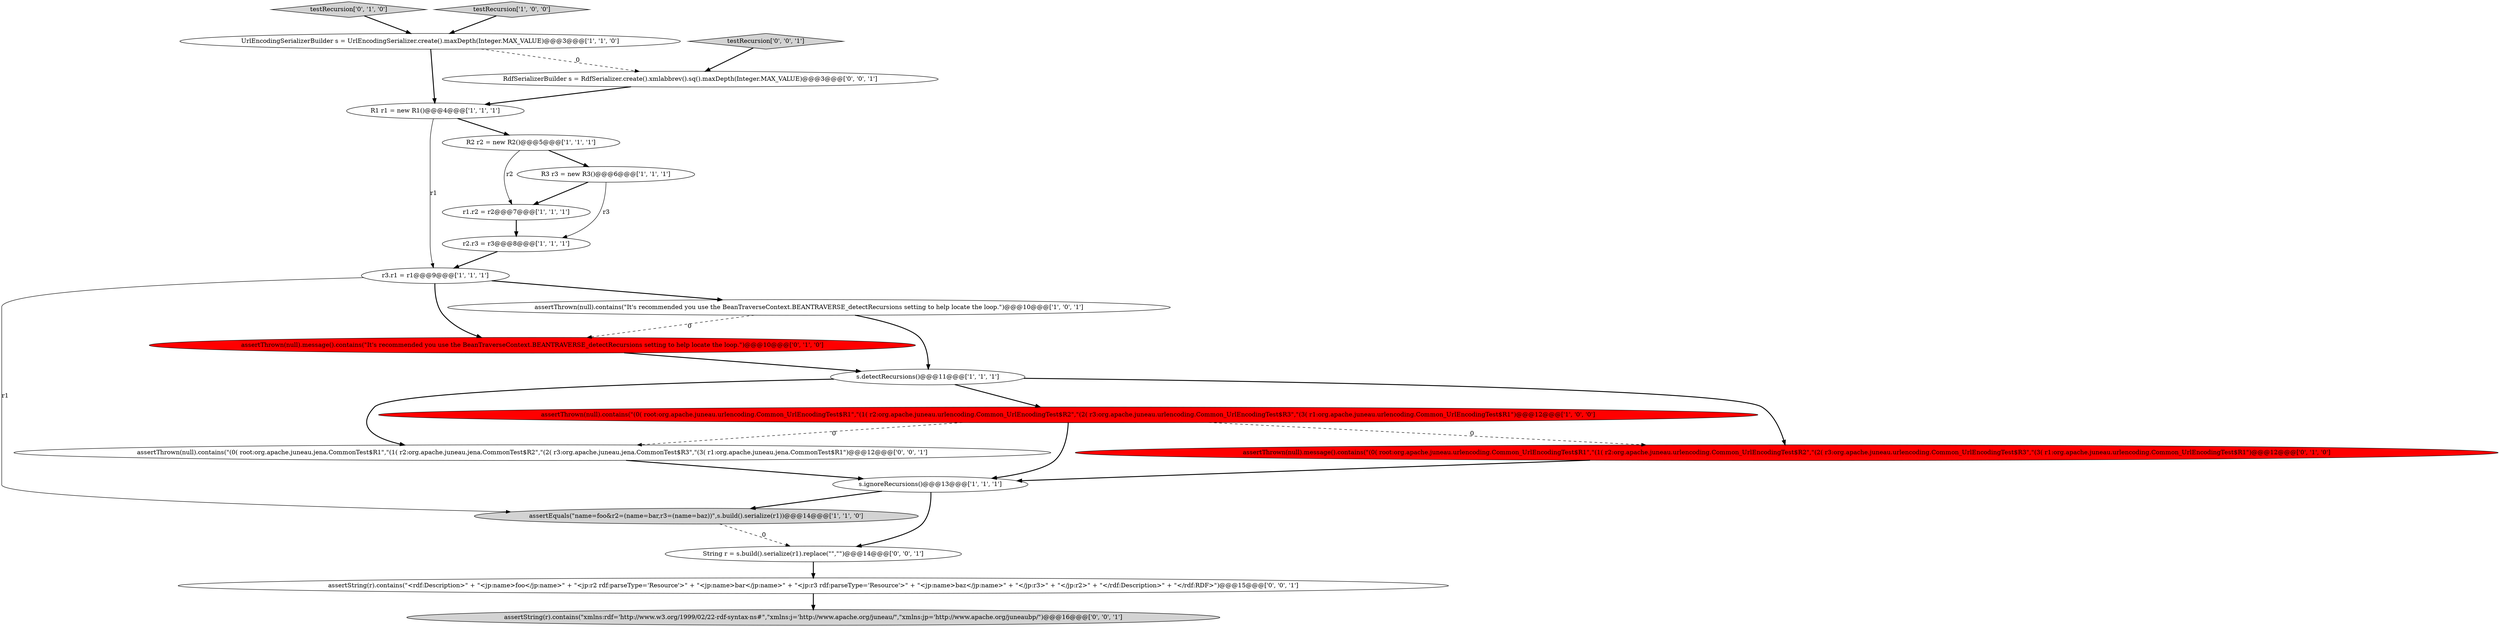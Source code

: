 digraph {
17 [style = filled, label = "RdfSerializerBuilder s = RdfSerializer.create().xmlabbrev().sq().maxDepth(Integer.MAX_VALUE)@@@3@@@['0', '0', '1']", fillcolor = white, shape = ellipse image = "AAA0AAABBB3BBB"];
11 [style = filled, label = "assertThrown(null).contains(\"(0( root:org.apache.juneau.urlencoding.Common_UrlEncodingTest$R1\",\"(1( r2:org.apache.juneau.urlencoding.Common_UrlEncodingTest$R2\",\"(2( r3:org.apache.juneau.urlencoding.Common_UrlEncodingTest$R3\",\"(3( r1:org.apache.juneau.urlencoding.Common_UrlEncodingTest$R1\")@@@12@@@['1', '0', '0']", fillcolor = red, shape = ellipse image = "AAA1AAABBB1BBB"];
14 [style = filled, label = "assertThrown(null).message().contains(\"(0( root:org.apache.juneau.urlencoding.Common_UrlEncodingTest$R1\",\"(1( r2:org.apache.juneau.urlencoding.Common_UrlEncodingTest$R2\",\"(2( r3:org.apache.juneau.urlencoding.Common_UrlEncodingTest$R3\",\"(3( r1:org.apache.juneau.urlencoding.Common_UrlEncodingTest$R1\")@@@12@@@['0', '1', '0']", fillcolor = red, shape = ellipse image = "AAA1AAABBB2BBB"];
8 [style = filled, label = "r3.r1 = r1@@@9@@@['1', '1', '1']", fillcolor = white, shape = ellipse image = "AAA0AAABBB1BBB"];
12 [style = filled, label = "s.ignoreRecursions()@@@13@@@['1', '1', '1']", fillcolor = white, shape = ellipse image = "AAA0AAABBB1BBB"];
15 [style = filled, label = "testRecursion['0', '1', '0']", fillcolor = lightgray, shape = diamond image = "AAA0AAABBB2BBB"];
1 [style = filled, label = "r1.r2 = r2@@@7@@@['1', '1', '1']", fillcolor = white, shape = ellipse image = "AAA0AAABBB1BBB"];
7 [style = filled, label = "R3 r3 = new R3()@@@6@@@['1', '1', '1']", fillcolor = white, shape = ellipse image = "AAA0AAABBB1BBB"];
20 [style = filled, label = "testRecursion['0', '0', '1']", fillcolor = lightgray, shape = diamond image = "AAA0AAABBB3BBB"];
19 [style = filled, label = "assertString(r).contains(\"xmlns:rdf='http://www.w3.org/1999/02/22-rdf-syntax-ns#\",\"xmlns:j='http://www.apache.org/juneau/\",\"xmlns:jp='http://www.apache.org/juneaubp/\")@@@16@@@['0', '0', '1']", fillcolor = lightgray, shape = ellipse image = "AAA0AAABBB3BBB"];
5 [style = filled, label = "R1 r1 = new R1()@@@4@@@['1', '1', '1']", fillcolor = white, shape = ellipse image = "AAA0AAABBB1BBB"];
2 [style = filled, label = "r2.r3 = r3@@@8@@@['1', '1', '1']", fillcolor = white, shape = ellipse image = "AAA0AAABBB1BBB"];
9 [style = filled, label = "assertEquals(\"name=foo&r2=(name=bar,r3=(name=baz))\",s.build().serialize(r1))@@@14@@@['1', '1', '0']", fillcolor = lightgray, shape = ellipse image = "AAA0AAABBB1BBB"];
16 [style = filled, label = "String r = s.build().serialize(r1).replace(\"\",\"\")@@@14@@@['0', '0', '1']", fillcolor = white, shape = ellipse image = "AAA0AAABBB3BBB"];
18 [style = filled, label = "assertThrown(null).contains(\"(0( root:org.apache.juneau.jena.CommonTest$R1\",\"(1( r2:org.apache.juneau.jena.CommonTest$R2\",\"(2( r3:org.apache.juneau.jena.CommonTest$R3\",\"(3( r1:org.apache.juneau.jena.CommonTest$R1\")@@@12@@@['0', '0', '1']", fillcolor = white, shape = ellipse image = "AAA0AAABBB3BBB"];
10 [style = filled, label = "s.detectRecursions()@@@11@@@['1', '1', '1']", fillcolor = white, shape = ellipse image = "AAA0AAABBB1BBB"];
4 [style = filled, label = "R2 r2 = new R2()@@@5@@@['1', '1', '1']", fillcolor = white, shape = ellipse image = "AAA0AAABBB1BBB"];
21 [style = filled, label = "assertString(r).contains(\"<rdf:Description>\" + \"<jp:name>foo</jp:name>\" + \"<jp:r2 rdf:parseType='Resource'>\" + \"<jp:name>bar</jp:name>\" + \"<jp:r3 rdf:parseType='Resource'>\" + \"<jp:name>baz</jp:name>\" + \"</jp:r3>\" + \"</jp:r2>\" + \"</rdf:Description>\" + \"</rdf:RDF>\")@@@15@@@['0', '0', '1']", fillcolor = white, shape = ellipse image = "AAA0AAABBB3BBB"];
0 [style = filled, label = "assertThrown(null).contains(\"It's recommended you use the BeanTraverseContext.BEANTRAVERSE_detectRecursions setting to help locate the loop.\")@@@10@@@['1', '0', '1']", fillcolor = white, shape = ellipse image = "AAA0AAABBB1BBB"];
6 [style = filled, label = "testRecursion['1', '0', '0']", fillcolor = lightgray, shape = diamond image = "AAA0AAABBB1BBB"];
3 [style = filled, label = "UrlEncodingSerializerBuilder s = UrlEncodingSerializer.create().maxDepth(Integer.MAX_VALUE)@@@3@@@['1', '1', '0']", fillcolor = white, shape = ellipse image = "AAA0AAABBB1BBB"];
13 [style = filled, label = "assertThrown(null).message().contains(\"It's recommended you use the BeanTraverseContext.BEANTRAVERSE_detectRecursions setting to help locate the loop.\")@@@10@@@['0', '1', '0']", fillcolor = red, shape = ellipse image = "AAA1AAABBB2BBB"];
13->10 [style = bold, label=""];
6->3 [style = bold, label=""];
10->18 [style = bold, label=""];
17->5 [style = bold, label=""];
9->16 [style = dashed, label="0"];
20->17 [style = bold, label=""];
7->1 [style = bold, label=""];
3->17 [style = dashed, label="0"];
21->19 [style = bold, label=""];
10->14 [style = bold, label=""];
18->12 [style = bold, label=""];
11->12 [style = bold, label=""];
12->16 [style = bold, label=""];
12->9 [style = bold, label=""];
15->3 [style = bold, label=""];
5->8 [style = solid, label="r1"];
4->7 [style = bold, label=""];
8->0 [style = bold, label=""];
3->5 [style = bold, label=""];
0->10 [style = bold, label=""];
4->1 [style = solid, label="r2"];
11->18 [style = dashed, label="0"];
16->21 [style = bold, label=""];
11->14 [style = dashed, label="0"];
14->12 [style = bold, label=""];
5->4 [style = bold, label=""];
0->13 [style = dashed, label="0"];
8->9 [style = solid, label="r1"];
7->2 [style = solid, label="r3"];
1->2 [style = bold, label=""];
8->13 [style = bold, label=""];
2->8 [style = bold, label=""];
10->11 [style = bold, label=""];
}

